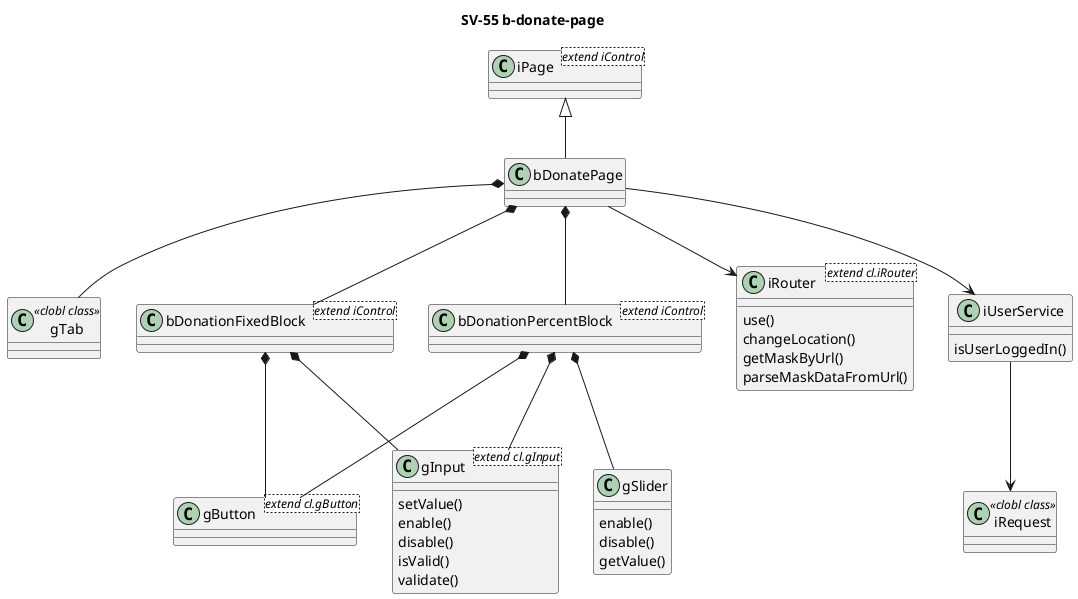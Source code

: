 @startuml

title SV-55 b-donate-page

iPage <|-- bDonatePage
bDonatePage *--  gTab
bDonatePage *--  bDonationFixedBlock
bDonatePage *--  bDonationPercentBlock

bDonatePage --> iRouter
bDonatePage --> iUserService

bDonationFixedBlock *-- gButton
bDonationFixedBlock *-- gInput

bDonationPercentBlock *-- gButton
bDonationPercentBlock *-- gInput
bDonationPercentBlock *-- gSlider

iUserService --> iRequest

class gSlider {
    enable()
    disable()
    getValue()    
}

class iRouter <extend cl.iRouter> {
    use()
    changeLocation()
    getMaskByUrl()
    parseMaskDataFromUrl()
}

class iUserService {
    isUserLoggedIn()
}

class gInput <extend cl.gInput> {
    setValue()
    enable()
    disable()
    isValid()
    validate()
}

class bDonationFixedBlock <extend iControl>
class bDonationPercentBlock <extend iControl>
class gButton <extend cl.gButton>

class iPage  <extend iControl>


class iRequest <<clobl class>>
class gTab <<clobl class>>


@enduml